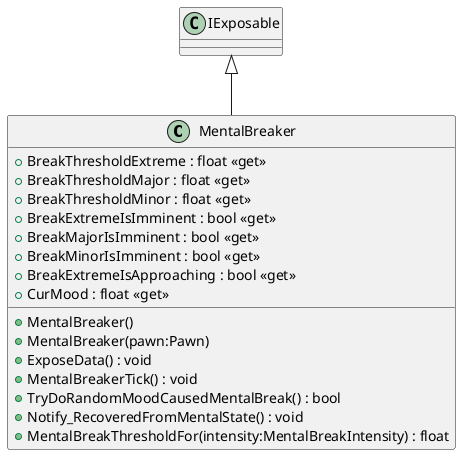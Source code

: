 @startuml
class MentalBreaker {
    + BreakThresholdExtreme : float <<get>>
    + BreakThresholdMajor : float <<get>>
    + BreakThresholdMinor : float <<get>>
    + BreakExtremeIsImminent : bool <<get>>
    + BreakMajorIsImminent : bool <<get>>
    + BreakMinorIsImminent : bool <<get>>
    + BreakExtremeIsApproaching : bool <<get>>
    + CurMood : float <<get>>
    + MentalBreaker()
    + MentalBreaker(pawn:Pawn)
    + ExposeData() : void
    + MentalBreakerTick() : void
    + TryDoRandomMoodCausedMentalBreak() : bool
    + Notify_RecoveredFromMentalState() : void
    + MentalBreakThresholdFor(intensity:MentalBreakIntensity) : float
}
IExposable <|-- MentalBreaker
@enduml
